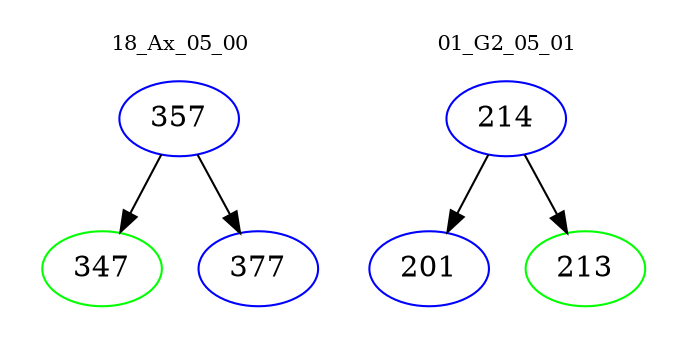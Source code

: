 digraph{
subgraph cluster_0 {
color = white
label = "18_Ax_05_00";
fontsize=10;
T0_357 [label="357", color="blue"]
T0_357 -> T0_347 [color="black"]
T0_347 [label="347", color="green"]
T0_357 -> T0_377 [color="black"]
T0_377 [label="377", color="blue"]
}
subgraph cluster_1 {
color = white
label = "01_G2_05_01";
fontsize=10;
T1_214 [label="214", color="blue"]
T1_214 -> T1_201 [color="black"]
T1_201 [label="201", color="blue"]
T1_214 -> T1_213 [color="black"]
T1_213 [label="213", color="green"]
}
}
